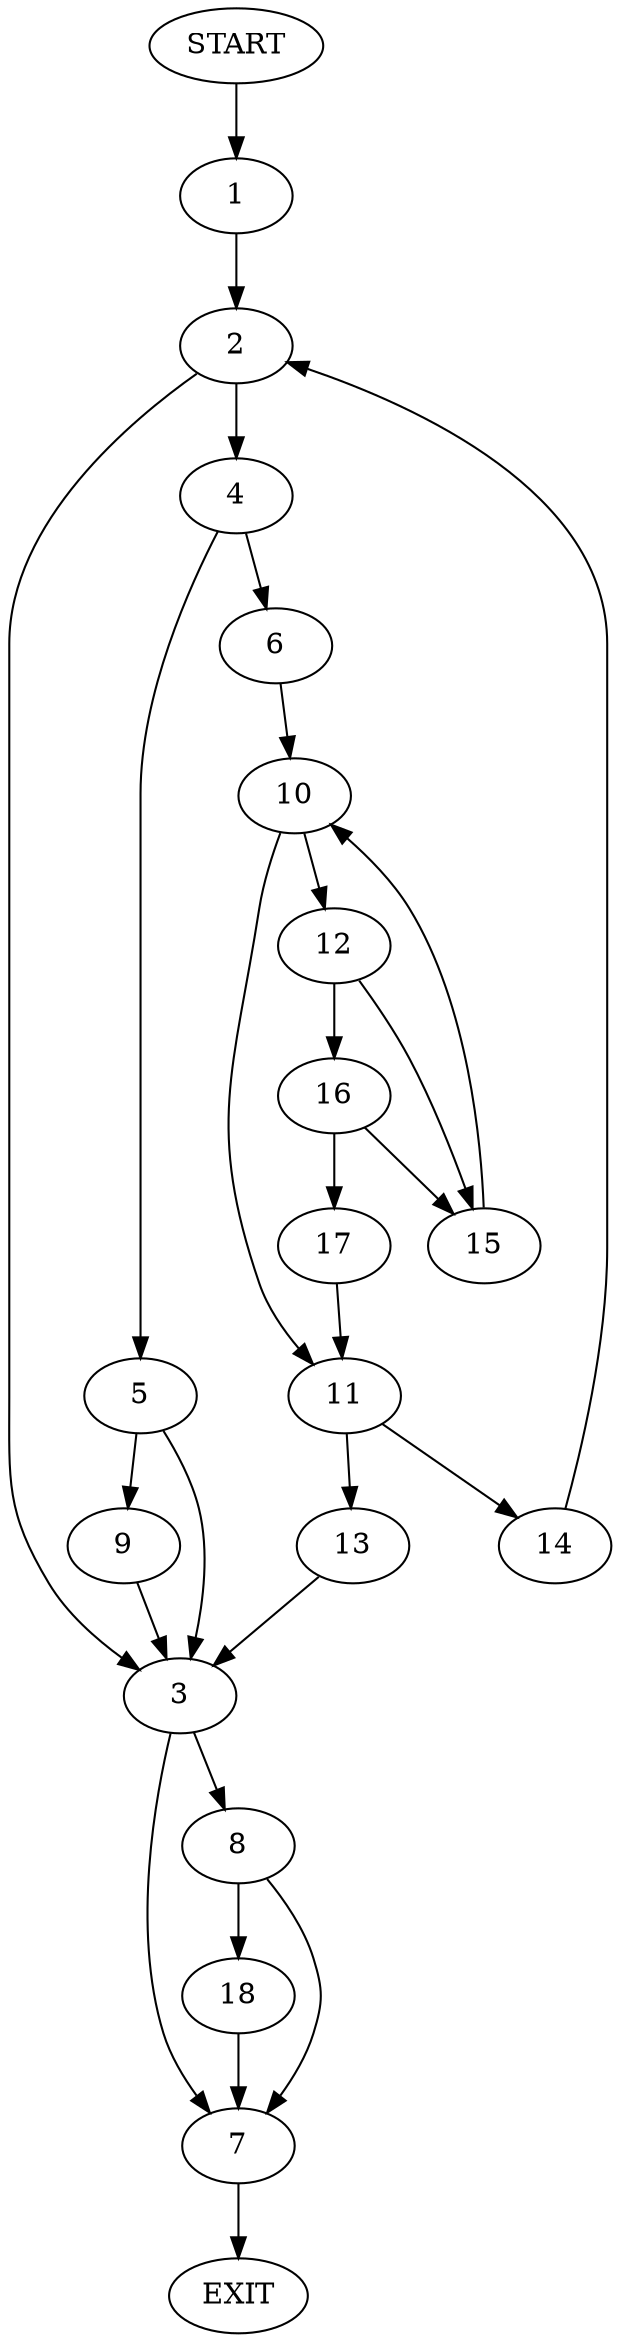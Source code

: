 digraph {
0 [label="START"]
19 [label="EXIT"]
0 -> 1
1 -> 2
2 -> 3
2 -> 4
4 -> 5
4 -> 6
3 -> 7
3 -> 8
5 -> 9
5 -> 3
6 -> 10
9 -> 3
10 -> 11
10 -> 12
11 -> 13
11 -> 14
12 -> 15
12 -> 16
16 -> 15
16 -> 17
15 -> 10
17 -> 11
14 -> 2
13 -> 3
8 -> 7
8 -> 18
7 -> 19
18 -> 7
}
